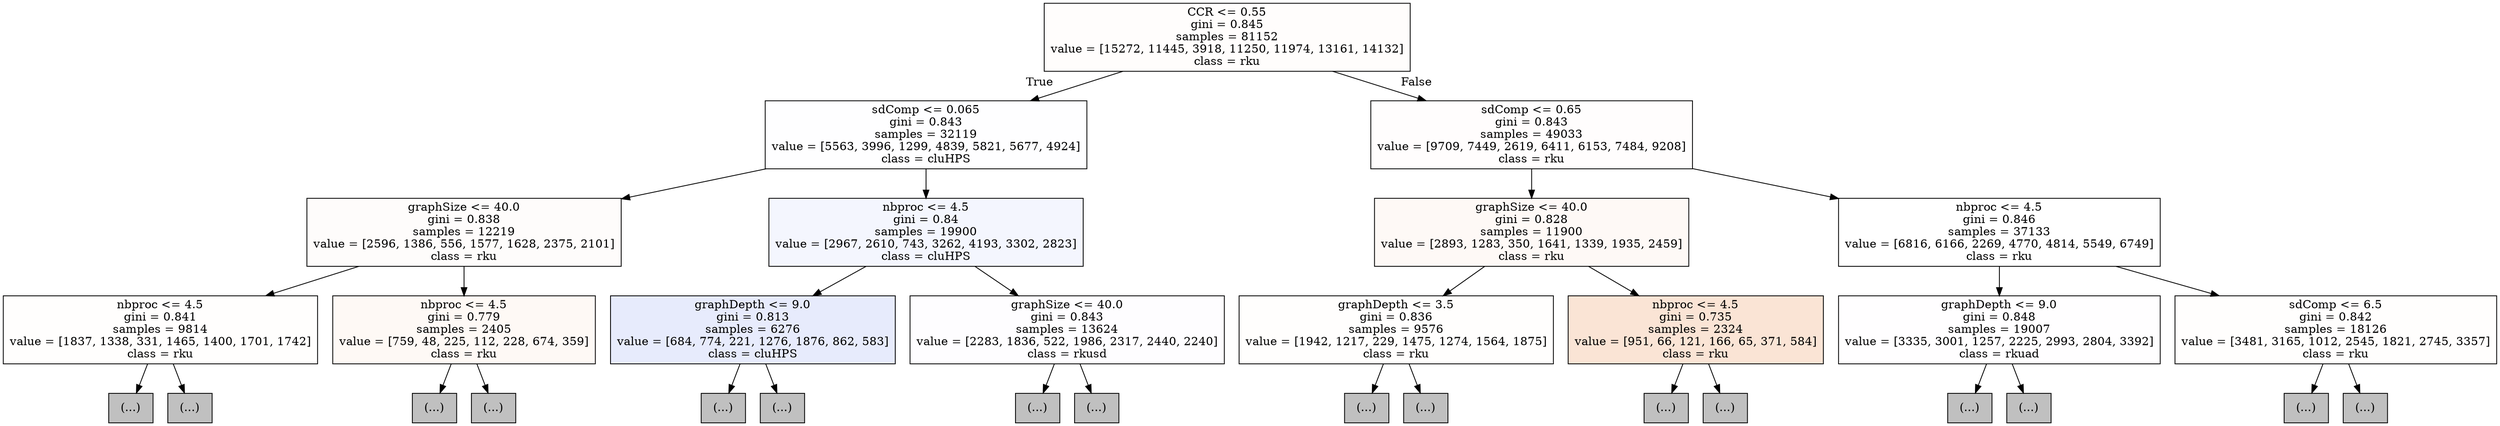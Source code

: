 digraph Tree {
node [shape=box, style="filled", color="black"] ;
0 [label="CCR <= 0.55\ngini = 0.845\nsamples = 81152\nvalue = [15272, 11445, 3918, 11250, 11974, 13161, 14132]\nclass = rku", fillcolor="#fffdfc"] ;
1 [label="sdComp <= 0.065\ngini = 0.843\nsamples = 32119\nvalue = [5563, 3996, 1299, 4839, 5821, 5677, 4924]\nclass = cluHPS", fillcolor="#fefeff"] ;
0 -> 1 [labeldistance=2.5, labelangle=45, headlabel="True"] ;
2 [label="graphSize <= 40.0\ngini = 0.838\nsamples = 12219\nvalue = [2596, 1386, 556, 1577, 1628, 2375, 2101]\nclass = rku", fillcolor="#fefcfb"] ;
1 -> 2 ;
3 [label="nbproc <= 4.5\ngini = 0.841\nsamples = 9814\nvalue = [1837, 1338, 331, 1465, 1400, 1701, 1742]\nclass = rku", fillcolor="#fffefd"] ;
2 -> 3 ;
4 [label="(...)", fillcolor="#C0C0C0"] ;
3 -> 4 ;
51 [label="(...)", fillcolor="#C0C0C0"] ;
3 -> 51 ;
98 [label="nbproc <= 4.5\ngini = 0.779\nsamples = 2405\nvalue = [759, 48, 225, 112, 228, 674, 359]\nclass = rku", fillcolor="#fef9f5"] ;
2 -> 98 ;
99 [label="(...)", fillcolor="#C0C0C0"] ;
98 -> 99 ;
146 [label="(...)", fillcolor="#C0C0C0"] ;
98 -> 146 ;
193 [label="nbproc <= 4.5\ngini = 0.84\nsamples = 19900\nvalue = [2967, 2610, 743, 3262, 4193, 3302, 2823]\nclass = cluHPS", fillcolor="#f4f6fe"] ;
1 -> 193 ;
194 [label="graphDepth <= 9.0\ngini = 0.813\nsamples = 6276\nvalue = [684, 774, 221, 1276, 1876, 862, 583]\nclass = cluHPS", fillcolor="#e7ebfc"] ;
193 -> 194 ;
195 [label="(...)", fillcolor="#C0C0C0"] ;
194 -> 195 ;
218 [label="(...)", fillcolor="#C0C0C0"] ;
194 -> 218 ;
241 [label="graphSize <= 40.0\ngini = 0.843\nsamples = 13624\nvalue = [2283, 1836, 522, 1986, 2317, 2440, 2240]\nclass = rkusd", fillcolor="#fefdff"] ;
193 -> 241 ;
242 [label="(...)", fillcolor="#C0C0C0"] ;
241 -> 242 ;
265 [label="(...)", fillcolor="#C0C0C0"] ;
241 -> 265 ;
288 [label="sdComp <= 0.65\ngini = 0.843\nsamples = 49033\nvalue = [9709, 7449, 2619, 6411, 6153, 7484, 9208]\nclass = rku", fillcolor="#fffdfd"] ;
0 -> 288 [labeldistance=2.5, labelangle=-45, headlabel="False"] ;
289 [label="graphSize <= 40.0\ngini = 0.828\nsamples = 11900\nvalue = [2893, 1283, 350, 1641, 1339, 1935, 2459]\nclass = rku", fillcolor="#fef9f6"] ;
288 -> 289 ;
290 [label="graphDepth <= 3.5\ngini = 0.836\nsamples = 9576\nvalue = [1942, 1217, 229, 1475, 1274, 1564, 1875]\nclass = rku", fillcolor="#fffefd"] ;
289 -> 290 ;
291 [label="(...)", fillcolor="#C0C0C0"] ;
290 -> 291 ;
314 [label="(...)", fillcolor="#C0C0C0"] ;
290 -> 314 ;
385 [label="nbproc <= 4.5\ngini = 0.735\nsamples = 2324\nvalue = [951, 66, 121, 166, 65, 371, 584]\nclass = rku", fillcolor="#fae4d5"] ;
289 -> 385 ;
386 [label="(...)", fillcolor="#C0C0C0"] ;
385 -> 386 ;
433 [label="(...)", fillcolor="#C0C0C0"] ;
385 -> 433 ;
480 [label="nbproc <= 4.5\ngini = 0.846\nsamples = 37133\nvalue = [6816, 6166, 2269, 4770, 4814, 5549, 6749]\nclass = rku", fillcolor="#ffffff"] ;
288 -> 480 ;
481 [label="graphDepth <= 9.0\ngini = 0.848\nsamples = 19007\nvalue = [3335, 3001, 1257, 2225, 2993, 2804, 3392]\nclass = rkuad", fillcolor="#fffeff"] ;
480 -> 481 ;
482 [label="(...)", fillcolor="#C0C0C0"] ;
481 -> 482 ;
577 [label="(...)", fillcolor="#C0C0C0"] ;
481 -> 577 ;
672 [label="sdComp <= 6.5\ngini = 0.842\nsamples = 18126\nvalue = [3481, 3165, 1012, 2545, 1821, 2745, 3357]\nclass = rku", fillcolor="#fffefd"] ;
480 -> 672 ;
673 [label="(...)", fillcolor="#C0C0C0"] ;
672 -> 673 ;
816 [label="(...)", fillcolor="#C0C0C0"] ;
672 -> 816 ;
}